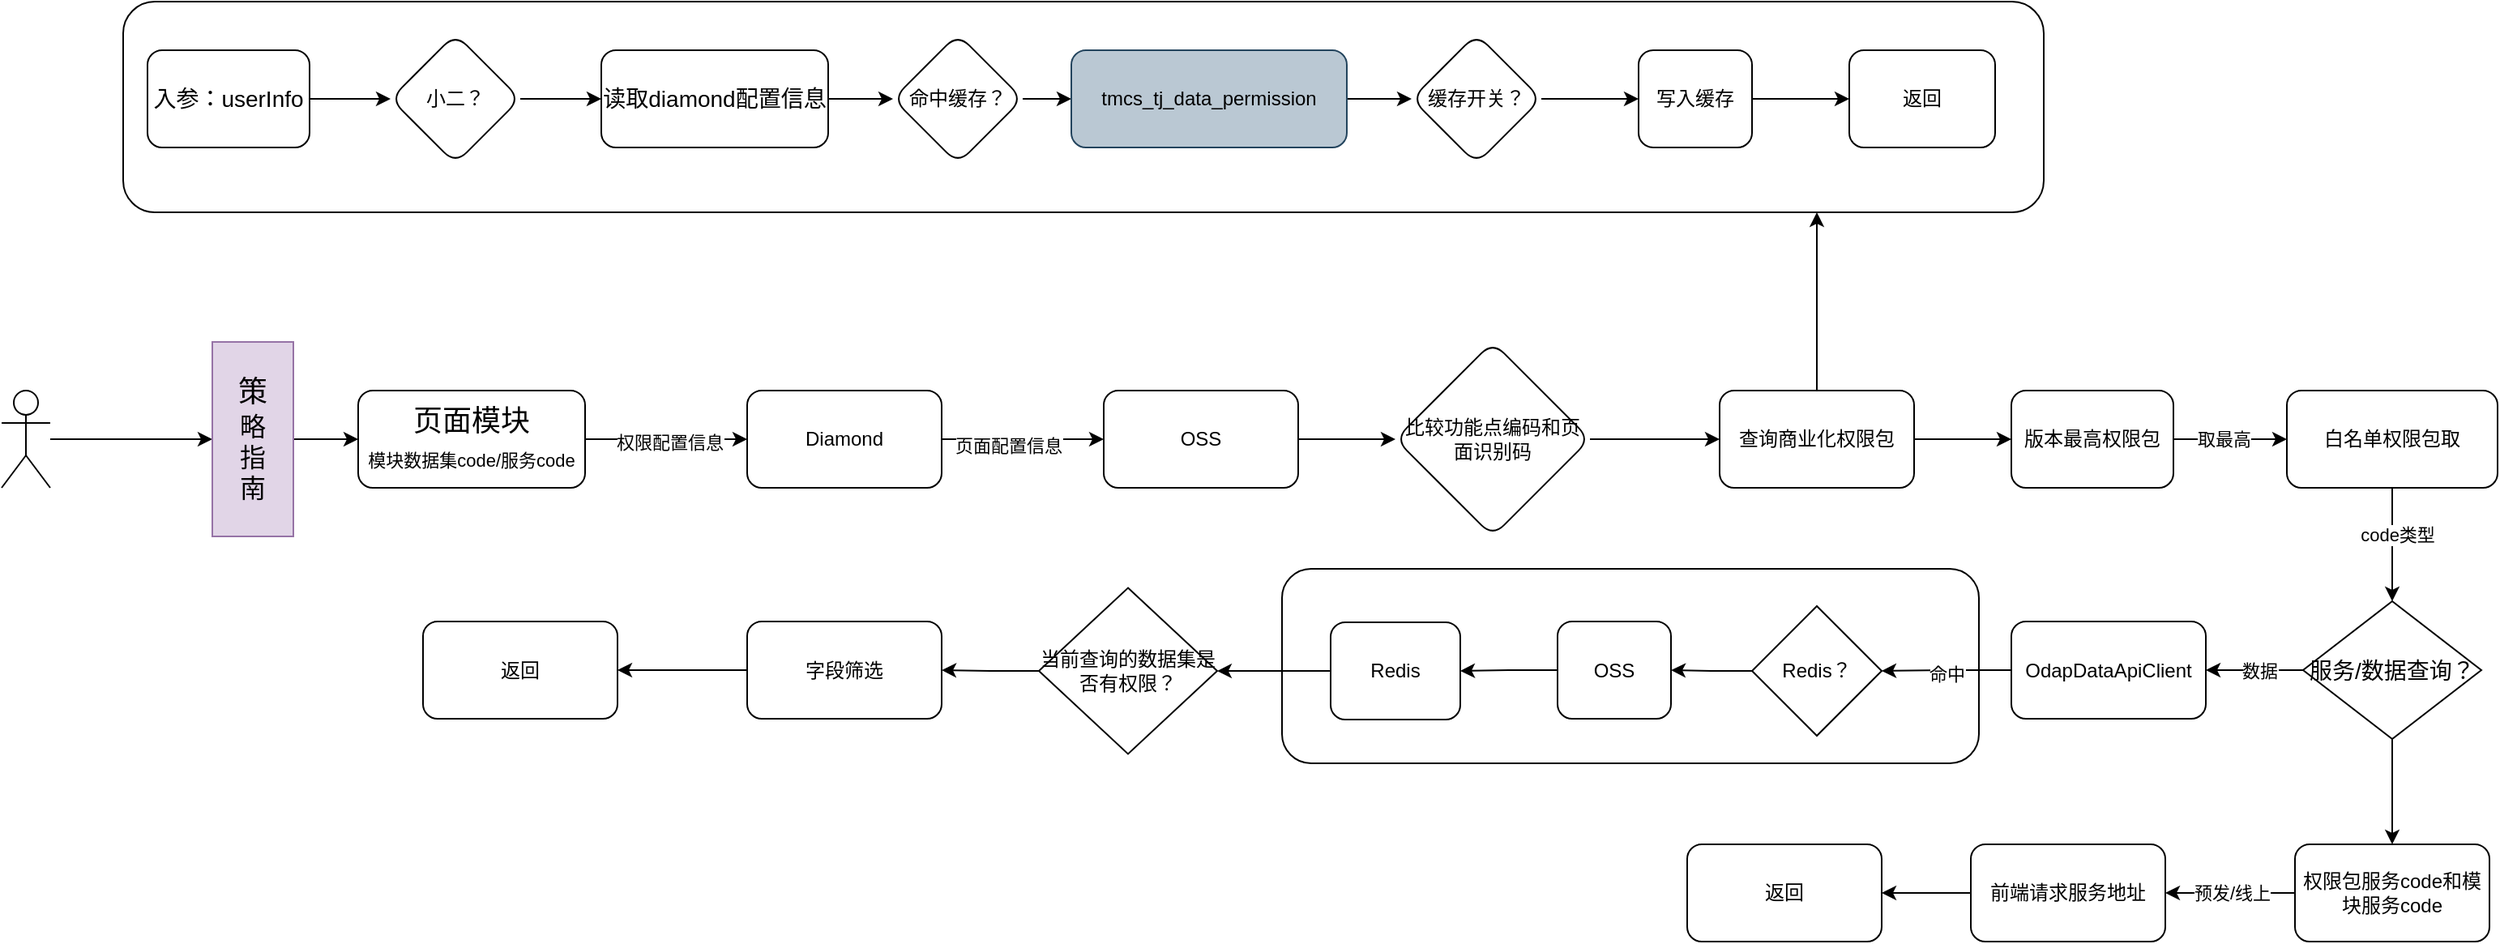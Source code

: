<mxfile version="24.2.0" type="github">
  <diagram name="第 1 页" id="mT4y6XCl3kd-gS5r21EA">
    <mxGraphModel dx="1818" dy="1031" grid="1" gridSize="10" guides="1" tooltips="1" connect="1" arrows="1" fold="1" page="1" pageScale="1" pageWidth="4681" pageHeight="3300" math="0" shadow="0">
      <root>
        <mxCell id="0" />
        <mxCell id="1" parent="0" />
        <mxCell id="2i4I42vCIRF67ypdW936-86" value="" style="rounded=1;whiteSpace=wrap;html=1;" vertex="1" parent="1">
          <mxGeometry x="305" y="110" width="1185" height="130" as="geometry" />
        </mxCell>
        <mxCell id="2i4I42vCIRF67ypdW936-85" value="" style="rounded=1;whiteSpace=wrap;html=1;" vertex="1" parent="1">
          <mxGeometry x="1020" y="460" width="430" height="120" as="geometry" />
        </mxCell>
        <mxCell id="2i4I42vCIRF67ypdW936-3" value="" style="edgeStyle=orthogonalEdgeStyle;rounded=0;orthogonalLoop=1;jettySize=auto;html=1;" edge="1" parent="1" source="2i4I42vCIRF67ypdW936-1" target="2i4I42vCIRF67ypdW936-2">
          <mxGeometry relative="1" as="geometry" />
        </mxCell>
        <mxCell id="2i4I42vCIRF67ypdW936-1" value="" style="shape=umlActor;verticalLabelPosition=bottom;verticalAlign=top;html=1;outlineConnect=0;" vertex="1" parent="1">
          <mxGeometry x="230" y="350" width="30" height="60" as="geometry" />
        </mxCell>
        <mxCell id="2i4I42vCIRF67ypdW936-5" value="" style="edgeStyle=orthogonalEdgeStyle;rounded=0;orthogonalLoop=1;jettySize=auto;html=1;" edge="1" parent="1" source="2i4I42vCIRF67ypdW936-2" target="2i4I42vCIRF67ypdW936-4">
          <mxGeometry relative="1" as="geometry" />
        </mxCell>
        <mxCell id="2i4I42vCIRF67ypdW936-2" value="&lt;font style=&quot;font-size: 18px;&quot;&gt;策&lt;/font&gt;&lt;div&gt;&lt;font size=&quot;3&quot;&gt;略&lt;/font&gt;&lt;/div&gt;&lt;div&gt;&lt;font size=&quot;3&quot;&gt;指&lt;/font&gt;&lt;/div&gt;&lt;div&gt;&lt;font size=&quot;3&quot;&gt;南&lt;/font&gt;&lt;/div&gt;" style="rounded=0;whiteSpace=wrap;html=1;fillColor=#e1d5e7;strokeColor=#9673a6;" vertex="1" parent="1">
          <mxGeometry x="360" y="320" width="50" height="120" as="geometry" />
        </mxCell>
        <mxCell id="2i4I42vCIRF67ypdW936-7" value="" style="edgeStyle=orthogonalEdgeStyle;rounded=0;orthogonalLoop=1;jettySize=auto;html=1;" edge="1" parent="1" source="2i4I42vCIRF67ypdW936-4" target="2i4I42vCIRF67ypdW936-6">
          <mxGeometry relative="1" as="geometry" />
        </mxCell>
        <mxCell id="2i4I42vCIRF67ypdW936-12" value="权限配置信息" style="edgeLabel;html=1;align=center;verticalAlign=middle;resizable=0;points=[];" vertex="1" connectable="0" parent="2i4I42vCIRF67ypdW936-7">
          <mxGeometry x="0.038" y="-2" relative="1" as="geometry">
            <mxPoint as="offset" />
          </mxGeometry>
        </mxCell>
        <mxCell id="2i4I42vCIRF67ypdW936-4" value="&lt;font style=&quot;font-size: 18px;&quot;&gt;页面模块&lt;/font&gt;&lt;div&gt;&lt;font style=&quot;font-size: 18px;&quot;&gt;&lt;span style=&quot;font-size: 11px; text-wrap: nowrap; background-color: rgb(255, 255, 255);&quot;&gt;模块数据集code/服务code&lt;/span&gt;&lt;br&gt;&lt;/font&gt;&lt;/div&gt;" style="rounded=1;whiteSpace=wrap;html=1;" vertex="1" parent="1">
          <mxGeometry x="450" y="350" width="140" height="60" as="geometry" />
        </mxCell>
        <mxCell id="2i4I42vCIRF67ypdW936-10" value="" style="edgeStyle=orthogonalEdgeStyle;rounded=0;orthogonalLoop=1;jettySize=auto;html=1;" edge="1" parent="1" source="2i4I42vCIRF67ypdW936-6" target="2i4I42vCIRF67ypdW936-9">
          <mxGeometry relative="1" as="geometry" />
        </mxCell>
        <mxCell id="2i4I42vCIRF67ypdW936-11" value="页面配置信息" style="edgeLabel;html=1;align=center;verticalAlign=middle;resizable=0;points=[];" vertex="1" connectable="0" parent="2i4I42vCIRF67ypdW936-10">
          <mxGeometry x="-0.183" y="-4" relative="1" as="geometry">
            <mxPoint as="offset" />
          </mxGeometry>
        </mxCell>
        <mxCell id="2i4I42vCIRF67ypdW936-6" value="Diamond" style="whiteSpace=wrap;html=1;rounded=1;" vertex="1" parent="1">
          <mxGeometry x="690" y="350" width="120" height="60" as="geometry" />
        </mxCell>
        <mxCell id="2i4I42vCIRF67ypdW936-14" value="" style="edgeStyle=orthogonalEdgeStyle;rounded=0;orthogonalLoop=1;jettySize=auto;html=1;" edge="1" parent="1" source="2i4I42vCIRF67ypdW936-9" target="2i4I42vCIRF67ypdW936-13">
          <mxGeometry relative="1" as="geometry" />
        </mxCell>
        <mxCell id="2i4I42vCIRF67ypdW936-9" value="OSS" style="whiteSpace=wrap;html=1;rounded=1;" vertex="1" parent="1">
          <mxGeometry x="910" y="350" width="120" height="60" as="geometry" />
        </mxCell>
        <mxCell id="2i4I42vCIRF67ypdW936-16" value="" style="edgeStyle=orthogonalEdgeStyle;rounded=0;orthogonalLoop=1;jettySize=auto;html=1;" edge="1" parent="1" source="2i4I42vCIRF67ypdW936-13" target="2i4I42vCIRF67ypdW936-15">
          <mxGeometry relative="1" as="geometry" />
        </mxCell>
        <mxCell id="2i4I42vCIRF67ypdW936-13" value="比较功能点编码和页面识别码" style="rhombus;whiteSpace=wrap;html=1;rounded=1;" vertex="1" parent="1">
          <mxGeometry x="1090" y="320" width="120" height="120" as="geometry" />
        </mxCell>
        <mxCell id="2i4I42vCIRF67ypdW936-33" value="" style="edgeStyle=orthogonalEdgeStyle;rounded=0;orthogonalLoop=1;jettySize=auto;html=1;" edge="1" parent="1" source="2i4I42vCIRF67ypdW936-15" target="2i4I42vCIRF67ypdW936-32">
          <mxGeometry relative="1" as="geometry" />
        </mxCell>
        <mxCell id="2i4I42vCIRF67ypdW936-88" value="" style="edgeStyle=orthogonalEdgeStyle;rounded=0;orthogonalLoop=1;jettySize=auto;html=1;" edge="1" parent="1" source="2i4I42vCIRF67ypdW936-15">
          <mxGeometry relative="1" as="geometry">
            <mxPoint x="1350" y="240" as="targetPoint" />
          </mxGeometry>
        </mxCell>
        <mxCell id="2i4I42vCIRF67ypdW936-15" value="查询商业化权限包" style="whiteSpace=wrap;html=1;rounded=1;" vertex="1" parent="1">
          <mxGeometry x="1290" y="350" width="120" height="60" as="geometry" />
        </mxCell>
        <mxCell id="2i4I42vCIRF67ypdW936-19" value="" style="edgeStyle=orthogonalEdgeStyle;rounded=0;orthogonalLoop=1;jettySize=auto;html=1;" edge="1" parent="1" source="2i4I42vCIRF67ypdW936-17" target="2i4I42vCIRF67ypdW936-18">
          <mxGeometry relative="1" as="geometry" />
        </mxCell>
        <mxCell id="2i4I42vCIRF67ypdW936-17" value="&lt;font style=&quot;font-size: 14px;&quot;&gt;入参：userInfo&lt;/font&gt;" style="whiteSpace=wrap;html=1;rounded=1;" vertex="1" parent="1">
          <mxGeometry x="320" y="140" width="100" height="60" as="geometry" />
        </mxCell>
        <mxCell id="2i4I42vCIRF67ypdW936-21" value="" style="edgeStyle=orthogonalEdgeStyle;rounded=0;orthogonalLoop=1;jettySize=auto;html=1;" edge="1" parent="1" source="2i4I42vCIRF67ypdW936-18" target="2i4I42vCIRF67ypdW936-20">
          <mxGeometry relative="1" as="geometry" />
        </mxCell>
        <mxCell id="2i4I42vCIRF67ypdW936-18" value="小二？" style="rhombus;whiteSpace=wrap;html=1;rounded=1;" vertex="1" parent="1">
          <mxGeometry x="470" y="130" width="80" height="80" as="geometry" />
        </mxCell>
        <mxCell id="2i4I42vCIRF67ypdW936-23" value="" style="edgeStyle=orthogonalEdgeStyle;rounded=0;orthogonalLoop=1;jettySize=auto;html=1;" edge="1" parent="1" source="2i4I42vCIRF67ypdW936-20" target="2i4I42vCIRF67ypdW936-22">
          <mxGeometry relative="1" as="geometry" />
        </mxCell>
        <mxCell id="2i4I42vCIRF67ypdW936-20" value="&lt;font style=&quot;font-size: 14px;&quot;&gt;读取diamond配置信息&lt;/font&gt;" style="whiteSpace=wrap;html=1;rounded=1;" vertex="1" parent="1">
          <mxGeometry x="600" y="140" width="140" height="60" as="geometry" />
        </mxCell>
        <mxCell id="2i4I42vCIRF67ypdW936-25" value="" style="edgeStyle=orthogonalEdgeStyle;rounded=0;orthogonalLoop=1;jettySize=auto;html=1;" edge="1" parent="1" source="2i4I42vCIRF67ypdW936-22" target="2i4I42vCIRF67ypdW936-24">
          <mxGeometry relative="1" as="geometry" />
        </mxCell>
        <mxCell id="2i4I42vCIRF67ypdW936-22" value="命中缓存？" style="rhombus;whiteSpace=wrap;html=1;rounded=1;" vertex="1" parent="1">
          <mxGeometry x="780" y="130" width="80" height="80" as="geometry" />
        </mxCell>
        <mxCell id="2i4I42vCIRF67ypdW936-27" value="" style="edgeStyle=orthogonalEdgeStyle;rounded=0;orthogonalLoop=1;jettySize=auto;html=1;" edge="1" parent="1" source="2i4I42vCIRF67ypdW936-24" target="2i4I42vCIRF67ypdW936-26">
          <mxGeometry relative="1" as="geometry" />
        </mxCell>
        <mxCell id="2i4I42vCIRF67ypdW936-24" value="tmcs_tj_data_permission" style="whiteSpace=wrap;html=1;rounded=1;fillColor=#bac8d3;strokeColor=#23445d;" vertex="1" parent="1">
          <mxGeometry x="890" y="140" width="170" height="60" as="geometry" />
        </mxCell>
        <mxCell id="2i4I42vCIRF67ypdW936-29" value="" style="edgeStyle=orthogonalEdgeStyle;rounded=0;orthogonalLoop=1;jettySize=auto;html=1;" edge="1" parent="1" source="2i4I42vCIRF67ypdW936-26" target="2i4I42vCIRF67ypdW936-28">
          <mxGeometry relative="1" as="geometry" />
        </mxCell>
        <mxCell id="2i4I42vCIRF67ypdW936-26" value="缓存开关？" style="rhombus;whiteSpace=wrap;html=1;rounded=1;" vertex="1" parent="1">
          <mxGeometry x="1100" y="130" width="80" height="80" as="geometry" />
        </mxCell>
        <mxCell id="2i4I42vCIRF67ypdW936-31" value="" style="edgeStyle=orthogonalEdgeStyle;rounded=0;orthogonalLoop=1;jettySize=auto;html=1;" edge="1" parent="1" source="2i4I42vCIRF67ypdW936-28" target="2i4I42vCIRF67ypdW936-30">
          <mxGeometry relative="1" as="geometry" />
        </mxCell>
        <mxCell id="2i4I42vCIRF67ypdW936-28" value="写入缓存" style="whiteSpace=wrap;html=1;rounded=1;" vertex="1" parent="1">
          <mxGeometry x="1240" y="140" width="70" height="60" as="geometry" />
        </mxCell>
        <mxCell id="2i4I42vCIRF67ypdW936-30" value="返回" style="whiteSpace=wrap;html=1;rounded=1;" vertex="1" parent="1">
          <mxGeometry x="1370" y="140" width="90" height="60" as="geometry" />
        </mxCell>
        <mxCell id="2i4I42vCIRF67ypdW936-35" value="" style="edgeStyle=orthogonalEdgeStyle;rounded=0;orthogonalLoop=1;jettySize=auto;html=1;" edge="1" parent="1" source="2i4I42vCIRF67ypdW936-32" target="2i4I42vCIRF67ypdW936-34">
          <mxGeometry relative="1" as="geometry" />
        </mxCell>
        <mxCell id="2i4I42vCIRF67ypdW936-36" value="取最高" style="edgeLabel;html=1;align=center;verticalAlign=middle;resizable=0;points=[];" vertex="1" connectable="0" parent="2i4I42vCIRF67ypdW936-35">
          <mxGeometry x="-0.219" y="-3" relative="1" as="geometry">
            <mxPoint x="3" y="-3" as="offset" />
          </mxGeometry>
        </mxCell>
        <mxCell id="2i4I42vCIRF67ypdW936-32" value="版本最高权限包" style="whiteSpace=wrap;html=1;rounded=1;" vertex="1" parent="1">
          <mxGeometry x="1470" y="350" width="100" height="60" as="geometry" />
        </mxCell>
        <mxCell id="2i4I42vCIRF67ypdW936-61" value="" style="edgeStyle=orthogonalEdgeStyle;rounded=0;orthogonalLoop=1;jettySize=auto;html=1;" edge="1" parent="1" source="2i4I42vCIRF67ypdW936-34" target="2i4I42vCIRF67ypdW936-44">
          <mxGeometry relative="1" as="geometry" />
        </mxCell>
        <mxCell id="2i4I42vCIRF67ypdW936-62" value="code类型" style="edgeLabel;html=1;align=center;verticalAlign=middle;resizable=0;points=[];" vertex="1" connectable="0" parent="2i4I42vCIRF67ypdW936-61">
          <mxGeometry x="-0.181" y="3" relative="1" as="geometry">
            <mxPoint as="offset" />
          </mxGeometry>
        </mxCell>
        <mxCell id="2i4I42vCIRF67ypdW936-34" value="白名单权限包取" style="whiteSpace=wrap;html=1;rounded=1;" vertex="1" parent="1">
          <mxGeometry x="1640" y="350" width="130" height="60" as="geometry" />
        </mxCell>
        <mxCell id="2i4I42vCIRF67ypdW936-57" value="" style="edgeStyle=orthogonalEdgeStyle;rounded=0;orthogonalLoop=1;jettySize=auto;html=1;" edge="1" parent="1" source="2i4I42vCIRF67ypdW936-44" target="2i4I42vCIRF67ypdW936-56">
          <mxGeometry relative="1" as="geometry" />
        </mxCell>
        <mxCell id="2i4I42vCIRF67ypdW936-58" value="数据" style="edgeLabel;html=1;align=center;verticalAlign=middle;resizable=0;points=[];" vertex="1" connectable="0" parent="2i4I42vCIRF67ypdW936-57">
          <mxGeometry x="-0.103" relative="1" as="geometry">
            <mxPoint as="offset" />
          </mxGeometry>
        </mxCell>
        <mxCell id="2i4I42vCIRF67ypdW936-66" value="" style="edgeStyle=orthogonalEdgeStyle;rounded=0;orthogonalLoop=1;jettySize=auto;html=1;" edge="1" parent="1" source="2i4I42vCIRF67ypdW936-44" target="2i4I42vCIRF67ypdW936-48">
          <mxGeometry relative="1" as="geometry" />
        </mxCell>
        <mxCell id="2i4I42vCIRF67ypdW936-44" value="&lt;font style=&quot;font-size: 14px;&quot;&gt;服务/数据查询？&lt;/font&gt;" style="rhombus;whiteSpace=wrap;html=1;" vertex="1" parent="1">
          <mxGeometry x="1650" y="480" width="110" height="85" as="geometry" />
        </mxCell>
        <mxCell id="2i4I42vCIRF67ypdW936-52" value="" style="edgeStyle=orthogonalEdgeStyle;rounded=0;orthogonalLoop=1;jettySize=auto;html=1;" edge="1" parent="1" source="2i4I42vCIRF67ypdW936-48" target="2i4I42vCIRF67ypdW936-51">
          <mxGeometry relative="1" as="geometry" />
        </mxCell>
        <mxCell id="2i4I42vCIRF67ypdW936-55" value="预发/线上" style="edgeLabel;html=1;align=center;verticalAlign=middle;resizable=0;points=[];" vertex="1" connectable="0" parent="2i4I42vCIRF67ypdW936-52">
          <mxGeometry x="0.092" y="4" relative="1" as="geometry">
            <mxPoint x="4" y="-4" as="offset" />
          </mxGeometry>
        </mxCell>
        <mxCell id="2i4I42vCIRF67ypdW936-48" value="权限包服务code和模块服务code" style="rounded=1;whiteSpace=wrap;html=1;" vertex="1" parent="1">
          <mxGeometry x="1645" y="630" width="120" height="60" as="geometry" />
        </mxCell>
        <mxCell id="2i4I42vCIRF67ypdW936-54" value="" style="edgeStyle=orthogonalEdgeStyle;rounded=0;orthogonalLoop=1;jettySize=auto;html=1;" edge="1" parent="1" source="2i4I42vCIRF67ypdW936-51" target="2i4I42vCIRF67ypdW936-53">
          <mxGeometry relative="1" as="geometry" />
        </mxCell>
        <mxCell id="2i4I42vCIRF67ypdW936-51" value="前端请求服务地址" style="whiteSpace=wrap;html=1;rounded=1;" vertex="1" parent="1">
          <mxGeometry x="1445" y="630" width="120" height="60" as="geometry" />
        </mxCell>
        <mxCell id="2i4I42vCIRF67ypdW936-53" value="返回" style="whiteSpace=wrap;html=1;rounded=1;" vertex="1" parent="1">
          <mxGeometry x="1270" y="630" width="120" height="60" as="geometry" />
        </mxCell>
        <mxCell id="2i4I42vCIRF67ypdW936-68" value="" style="edgeStyle=orthogonalEdgeStyle;rounded=0;orthogonalLoop=1;jettySize=auto;html=1;" edge="1" parent="1" source="2i4I42vCIRF67ypdW936-56" target="2i4I42vCIRF67ypdW936-67">
          <mxGeometry relative="1" as="geometry" />
        </mxCell>
        <mxCell id="2i4I42vCIRF67ypdW936-69" value="命中" style="edgeLabel;html=1;align=center;verticalAlign=middle;resizable=0;points=[];" vertex="1" connectable="0" parent="2i4I42vCIRF67ypdW936-68">
          <mxGeometry x="0.023" y="2" relative="1" as="geometry">
            <mxPoint as="offset" />
          </mxGeometry>
        </mxCell>
        <mxCell id="2i4I42vCIRF67ypdW936-56" value="OdapDataApiClient" style="rounded=1;whiteSpace=wrap;html=1;" vertex="1" parent="1">
          <mxGeometry x="1470" y="492.5" width="120" height="60" as="geometry" />
        </mxCell>
        <mxCell id="2i4I42vCIRF67ypdW936-71" value="" style="edgeStyle=orthogonalEdgeStyle;rounded=0;orthogonalLoop=1;jettySize=auto;html=1;" edge="1" parent="1" source="2i4I42vCIRF67ypdW936-67" target="2i4I42vCIRF67ypdW936-70">
          <mxGeometry relative="1" as="geometry" />
        </mxCell>
        <mxCell id="2i4I42vCIRF67ypdW936-67" value="Redis？" style="rhombus;whiteSpace=wrap;html=1;" vertex="1" parent="1">
          <mxGeometry x="1310" y="483" width="80" height="80" as="geometry" />
        </mxCell>
        <mxCell id="2i4I42vCIRF67ypdW936-73" value="" style="edgeStyle=orthogonalEdgeStyle;rounded=0;orthogonalLoop=1;jettySize=auto;html=1;" edge="1" parent="1" source="2i4I42vCIRF67ypdW936-70" target="2i4I42vCIRF67ypdW936-72">
          <mxGeometry relative="1" as="geometry" />
        </mxCell>
        <mxCell id="2i4I42vCIRF67ypdW936-70" value="OSS" style="rounded=1;whiteSpace=wrap;html=1;" vertex="1" parent="1">
          <mxGeometry x="1190" y="492.5" width="70" height="60" as="geometry" />
        </mxCell>
        <mxCell id="2i4I42vCIRF67ypdW936-77" value="" style="edgeStyle=orthogonalEdgeStyle;rounded=0;orthogonalLoop=1;jettySize=auto;html=1;" edge="1" parent="1" source="2i4I42vCIRF67ypdW936-72" target="2i4I42vCIRF67ypdW936-76">
          <mxGeometry relative="1" as="geometry" />
        </mxCell>
        <mxCell id="2i4I42vCIRF67ypdW936-72" value="Redis" style="rounded=1;whiteSpace=wrap;html=1;" vertex="1" parent="1">
          <mxGeometry x="1050" y="493" width="80" height="60" as="geometry" />
        </mxCell>
        <mxCell id="2i4I42vCIRF67ypdW936-82" value="" style="edgeStyle=orthogonalEdgeStyle;rounded=0;orthogonalLoop=1;jettySize=auto;html=1;" edge="1" parent="1" source="2i4I42vCIRF67ypdW936-76" target="2i4I42vCIRF67ypdW936-80">
          <mxGeometry relative="1" as="geometry" />
        </mxCell>
        <mxCell id="2i4I42vCIRF67ypdW936-76" value="当前查询的数据集是否有权限？" style="rhombus;whiteSpace=wrap;html=1;" vertex="1" parent="1">
          <mxGeometry x="870" y="471.75" width="110" height="102.5" as="geometry" />
        </mxCell>
        <mxCell id="2i4I42vCIRF67ypdW936-84" value="" style="edgeStyle=orthogonalEdgeStyle;rounded=0;orthogonalLoop=1;jettySize=auto;html=1;" edge="1" parent="1" source="2i4I42vCIRF67ypdW936-80" target="2i4I42vCIRF67ypdW936-83">
          <mxGeometry relative="1" as="geometry" />
        </mxCell>
        <mxCell id="2i4I42vCIRF67ypdW936-80" value="字段筛选" style="whiteSpace=wrap;html=1;rounded=1;" vertex="1" parent="1">
          <mxGeometry x="690" y="492.5" width="120" height="60" as="geometry" />
        </mxCell>
        <mxCell id="2i4I42vCIRF67ypdW936-83" value="返回" style="whiteSpace=wrap;html=1;rounded=1;" vertex="1" parent="1">
          <mxGeometry x="490" y="492.5" width="120" height="60" as="geometry" />
        </mxCell>
      </root>
    </mxGraphModel>
  </diagram>
</mxfile>
